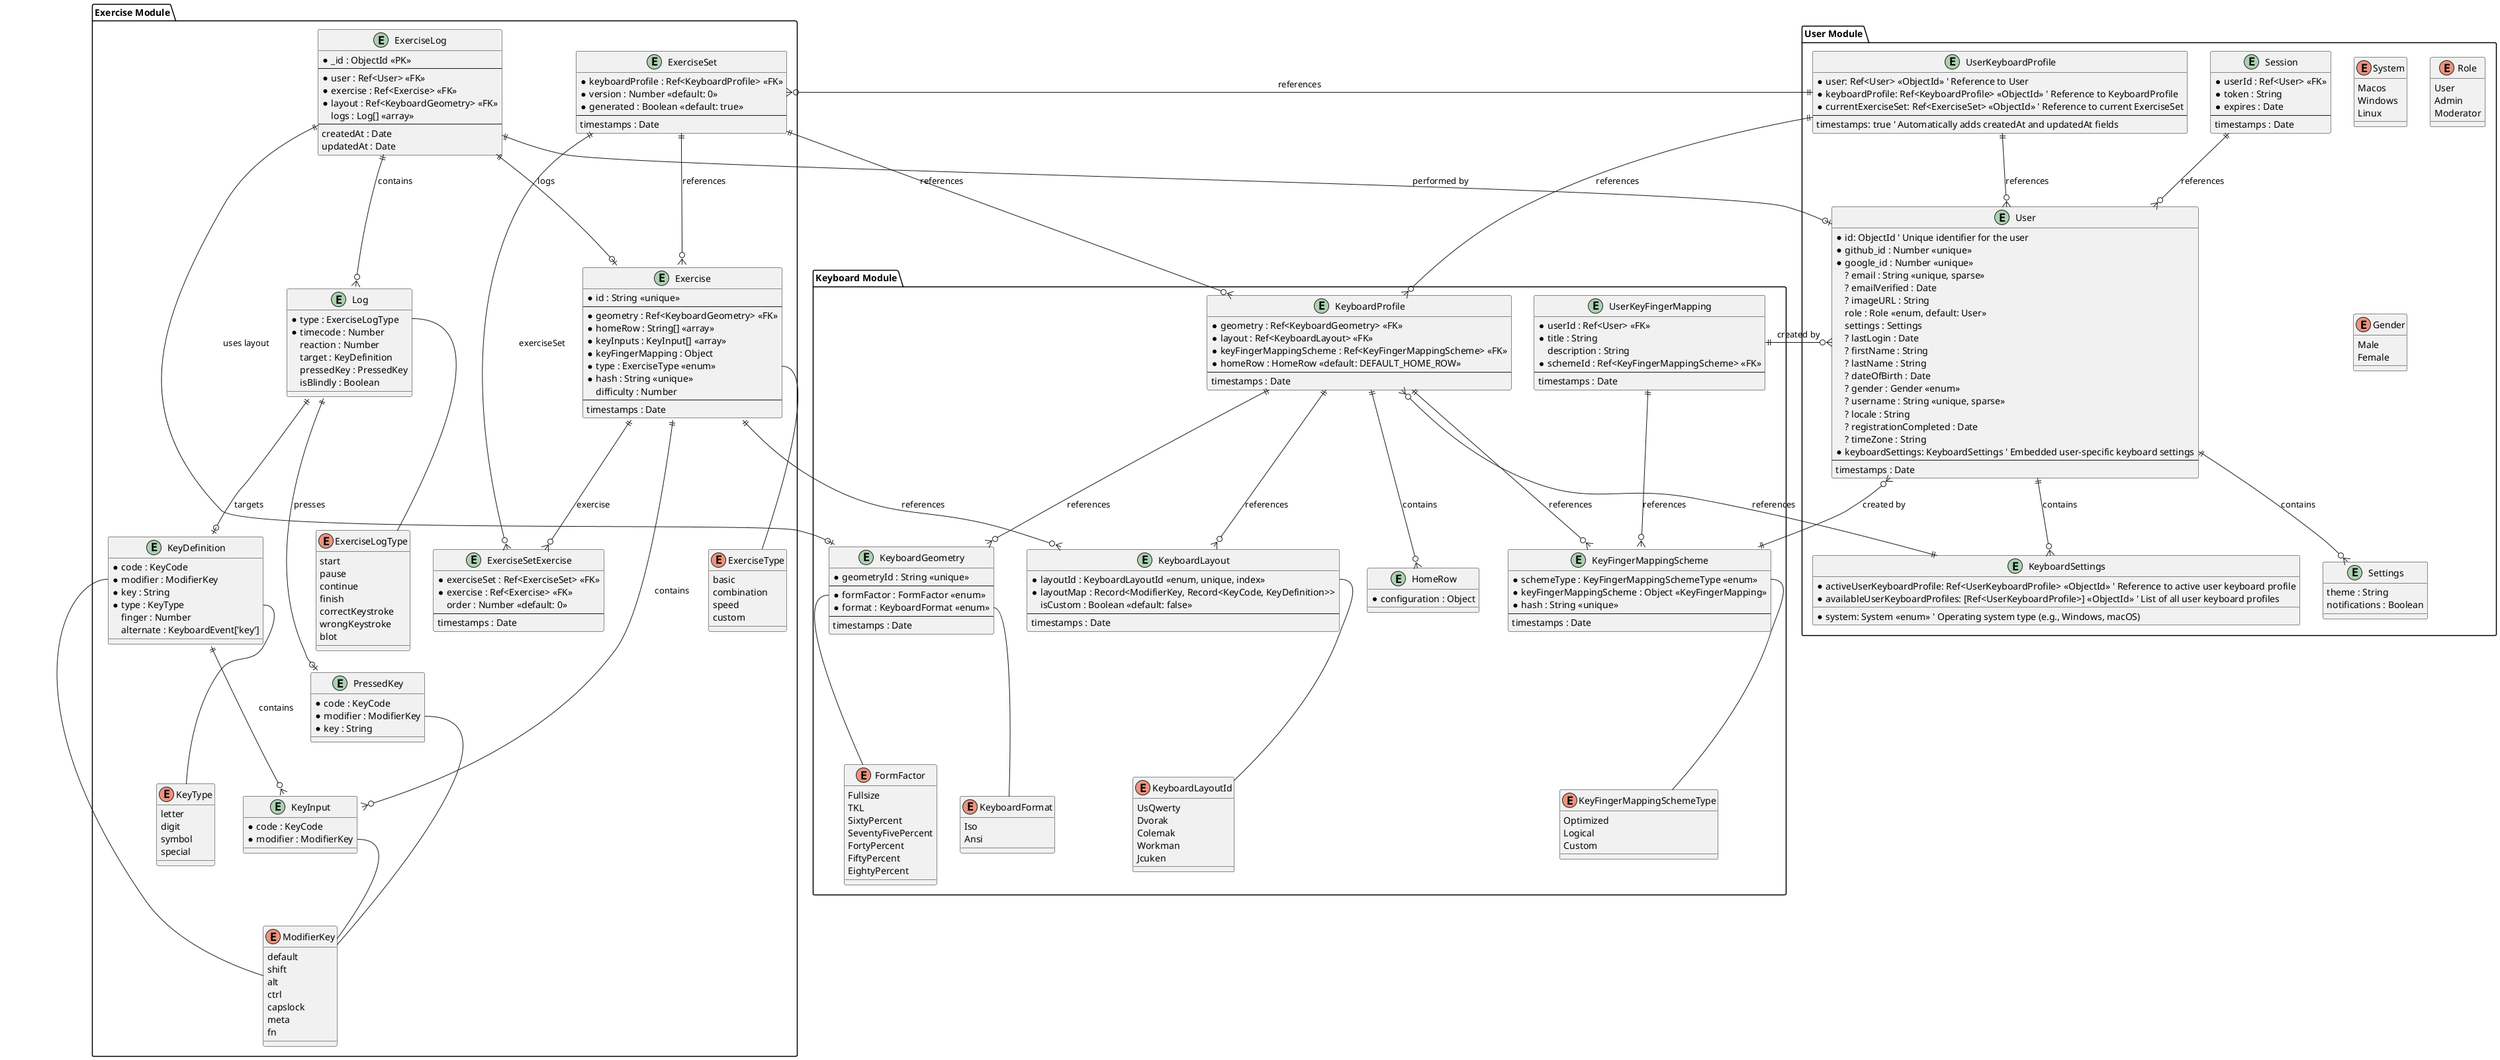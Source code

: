 @startuml
' ER Diagram for Keyboard Trainer System (Updated for KeyFingerMappingScheme)
' Organizes entities by logical modules for clarity

package "Exercise Module" {
  entity "ExerciseSet" {
    * keyboardProfile : Ref<KeyboardProfile> <<FK>>
    * version : Number <<default: 0>>
    * generated : Boolean <<default: true>>
    ' * title : String
    ' description : String
    --
    timestamps : Date
  }

  entity "ExerciseSetExercise" {
    * exerciseSet : Ref<ExerciseSet> <<FK>>
    * exercise : Ref<Exercise> <<FK>>
    order : Number <<default: 0>>
    --
    timestamps : Date
  }

  entity "Exercise" {
    * id : String <<unique>>
    ' * slug : String <<unique>>
    --
    * geometry : Ref<KeyboardGeometry> <<FK>>
    * homeRow : String[] <<array>>
    * keyInputs : KeyInput[] <<array>>
    * keyFingerMapping : Object
    * type : ExerciseType <<enum>>
    * hash : String <<unique>>
    difficulty : Number
    --
    timestamps : Date
  }

  entity "KeyInput" {
    ' Defines a key press with code and modifier
    * code : KeyCode
    * modifier : ModifierKey
  }

  enum "ExerciseType" {
    basic
    combination
    speed
    custom
  }

  entity "ExerciseLog" {
    * _id : ObjectId <<PK>>
    --
    * user : Ref<User> <<FK>>
    * exercise : Ref<Exercise> <<FK>>
    * layout : Ref<KeyboardGeometry> <<FK>>
    logs : Log[] <<array>>
    --
    createdAt : Date
    updatedAt : Date
  }

  entity "Log" {
    * type : ExerciseLogType
    * timecode : Number
    reaction : Number
    target : KeyDefinition
    pressedKey : PressedKey
    isBlindly : Boolean
  }

  entity "KeyDefinition" {
    * code : KeyCode
    * modifier : ModifierKey
    * key : String
    * type : KeyType
    finger : Number
    alternate : KeyboardEvent['key']
  }

  entity "PressedKey" {
    * code : KeyCode
    * modifier : ModifierKey
    * key : String
  }

  enum "ExerciseLogType" {
    start
    pause
    continue
    finish
    correctKeystroke
    wrongKeystroke
    blot
  }


  enum "ModifierKey" {
    default
    shift
    alt
    ctrl
    capslock
    meta
    fn
  }

    enum "KeyType" {
    letter
    digit
    symbol
    special
  }
}

package "Keyboard Module" {
  entity KeyboardProfile {
    ' Defines user-specific keyboard configuration
    * geometry : Ref<KeyboardGeometry> <<FK>>
    * layout : Ref<KeyboardLayout> <<FK>>
    * keyFingerMappingScheme : Ref<KeyFingerMappingScheme> <<FK>>
    * homeRow : HomeRow <<default: DEFAULT_HOME_ROW>>
    --
    timestamps : Date
  }

  entity "KeyboardGeometry" {
    ' Defines physical geometry of the keyboard
    * geometryId : String <<unique>>
    --
    * formFactor : FormFactor <<enum>>
    * format : KeyboardFormat <<enum>>
    --
    timestamps : Date
  }

  entity "KeyboardLayout" {
    ' Defines keyboard layout with key mappings
    * layoutId : KeyboardLayoutId <<enum, unique, index>>
    * layoutMap : Record<ModifierKey, Record<KeyCode, KeyDefinition>>
    isCustom : Boolean <<default: false>>
    --
    timestamps : Date
  }

  entity "KeyFingerMappingScheme" {
    ' Maps keys to fingers for typing
    * schemeType : KeyFingerMappingSchemeType <<enum>>
    * keyFingerMappingScheme : Object <<KeyFingerMapping>>
    * hash : String <<unique>>
    --
    timestamps : Date
  }

  entity "UserKeyFingerMapping" {
    ' Links user to a scheme with custom title
    * userId : Ref<User> <<FK>>
    * title : String
    description : String
    * schemeId : Ref<KeyFingerMappingScheme> <<FK>>
    --
    timestamps : Date
  }

  entity "HomeRow" {
    ' Defines home row configuration for typing
    * configuration : Object
  }

  enum "FormFactor" {
    Fullsize
    TKL
    SixtyPercent
    SeventyFivePercent
    FortyPercent
    FiftyPercent
    EightyPercent
  }

  enum KeyboardFormat {
    Iso
    Ansi
  }

  enum "KeyboardLayoutId" {
    UsQwerty
    Dvorak
    Colemak
    Workman
    Jcuken
  }


  enum "KeyFingerMappingSchemeType" {
    Optimized
    Logical
    Custom
  }
}

package "User Module" {
  entity "User" {
    ' Represents a user with authentication and settings
      * id: ObjectId ' Unique identifier for the user
    * github_id : Number <<unique>>
    * google_id : Number <<unique>>
    ? email : String <<unique, sparse>>
    ? emailVerified : Date
    ? imageURL : String
    role : Role <<enum, default: User>>
    settings : Settings
    ? lastLogin : Date
    ? firstName : String
    ? lastName : String
    ? dateOfBirth : Date
    ? gender : Gender <<enum>>
    ? username : String <<unique, sparse>>
    ? locale : String
    ? registrationCompleted : Date
    ? timeZone : String
    * keyboardSettings: KeyboardSettings ' Embedded user-specific keyboard settings
    --
    timestamps : Date
  }

  entity "Settings" {
    ' User-specific settings
    theme : String
    notifications : Boolean
  }



  entity "KeyboardSettings" {
    ' Embedded user-specific keyboard settings within User entity
    * system: System <<enum>> ' Operating system type (e.g., Windows, macOS)
    * activeUserKeyboardProfile: Ref<UserKeyboardProfile> <<ObjectId>> ' Reference to active user keyboard profile
    * availableUserKeyboardProfiles: [Ref<UserKeyboardProfile>] <<ObjectId>> ' List of all user keyboard profiles
  }

  entity "UserKeyboardProfile" {
    ' Links a user to a keyboard profile and exercise set
    * user: Ref<User> <<ObjectId>> ' Reference to User
    * keyboardProfile: Ref<KeyboardProfile> <<ObjectId>> ' Reference to KeyboardProfile
    * currentExerciseSet: Ref<ExerciseSet> <<ObjectId>> ' Reference to current ExerciseSet
    --
    timestamps: true ' Automatically adds createdAt and updatedAt fields
  }

  entity "Session" {
    ' Represents a user session, used in authentication
    * userId : Ref<User> <<FK>>
    * token : String
    * expires : Date
    --
    timestamps : Date
  }

  enum "System" {
    Macos
    Windows
    Linux
  }

  enum "Role" {
    User
    Admin
    Moderator
  }

  enum "Gender" {
    Male
    Female
  }
}

' Relationships
Exercise ||--o{ KeyInput : contains
Exercise ||--o{ KeyboardLayout : references
ExerciseSet ||--o{ Exercise : references
ExerciseSet ||--o{ KeyboardProfile : references
KeyboardProfile ||--o{ KeyboardGeometry : references
KeyboardProfile ||--o{ KeyboardLayout : references
KeyboardProfile ||--o{ KeyFingerMappingScheme : references
KeyboardProfile ||--o{ HomeRow : contains
UserKeyFingerMapping ||--o{ User : created by
UserKeyFingerMapping ||--o{ KeyFingerMappingScheme : references
KeyDefinition ||--o{ KeyInput : contains
KeyFingerMappingScheme ||--o{ User : created by
User ||--o{ Settings : contains
User ||--o{ KeyboardSettings : contains
KeyboardSettings ||--o{ KeyboardProfile : references
UserKeyboardProfile ||--o{ User : references
UserKeyboardProfile ||--o{ KeyboardProfile : references
UserKeyboardProfile ||--o{ ExerciseSet : references
Session ||--o{ User : references

' Enum dependencies (as type references)
KeyboardGeometry::formFactor -- FormFactor
KeyboardGeometry::format -- KeyboardFormat

KeyboardLayout::layoutId -- KeyboardLayoutId


KeyFingerMappingScheme::schemeType -- KeyFingerMappingSchemeType
ExerciseSet ||--o{ ExerciseSetExercise : exerciseSet
Exercise ||--o{ ExerciseSetExercise : exercise

ExerciseLog ||--o{ Log : contains
Log ||--o| KeyDefinition : targets
Log ||--o| PressedKey : presses
ExerciseLog ||--o| User : performed by
ExerciseLog ||--o| Exercise : logs
ExerciseLog ||--o| KeyboardGeometry : uses layout

Exercise::type -- ExerciseType
KeyInput::modifier -- ModifierKey
KeyDefinition::type -- KeyType
KeyDefinition::modifier -- ModifierKey
PressedKey::modifier -- ModifierKey

Log::type -- ExerciseLogType
@enduml
